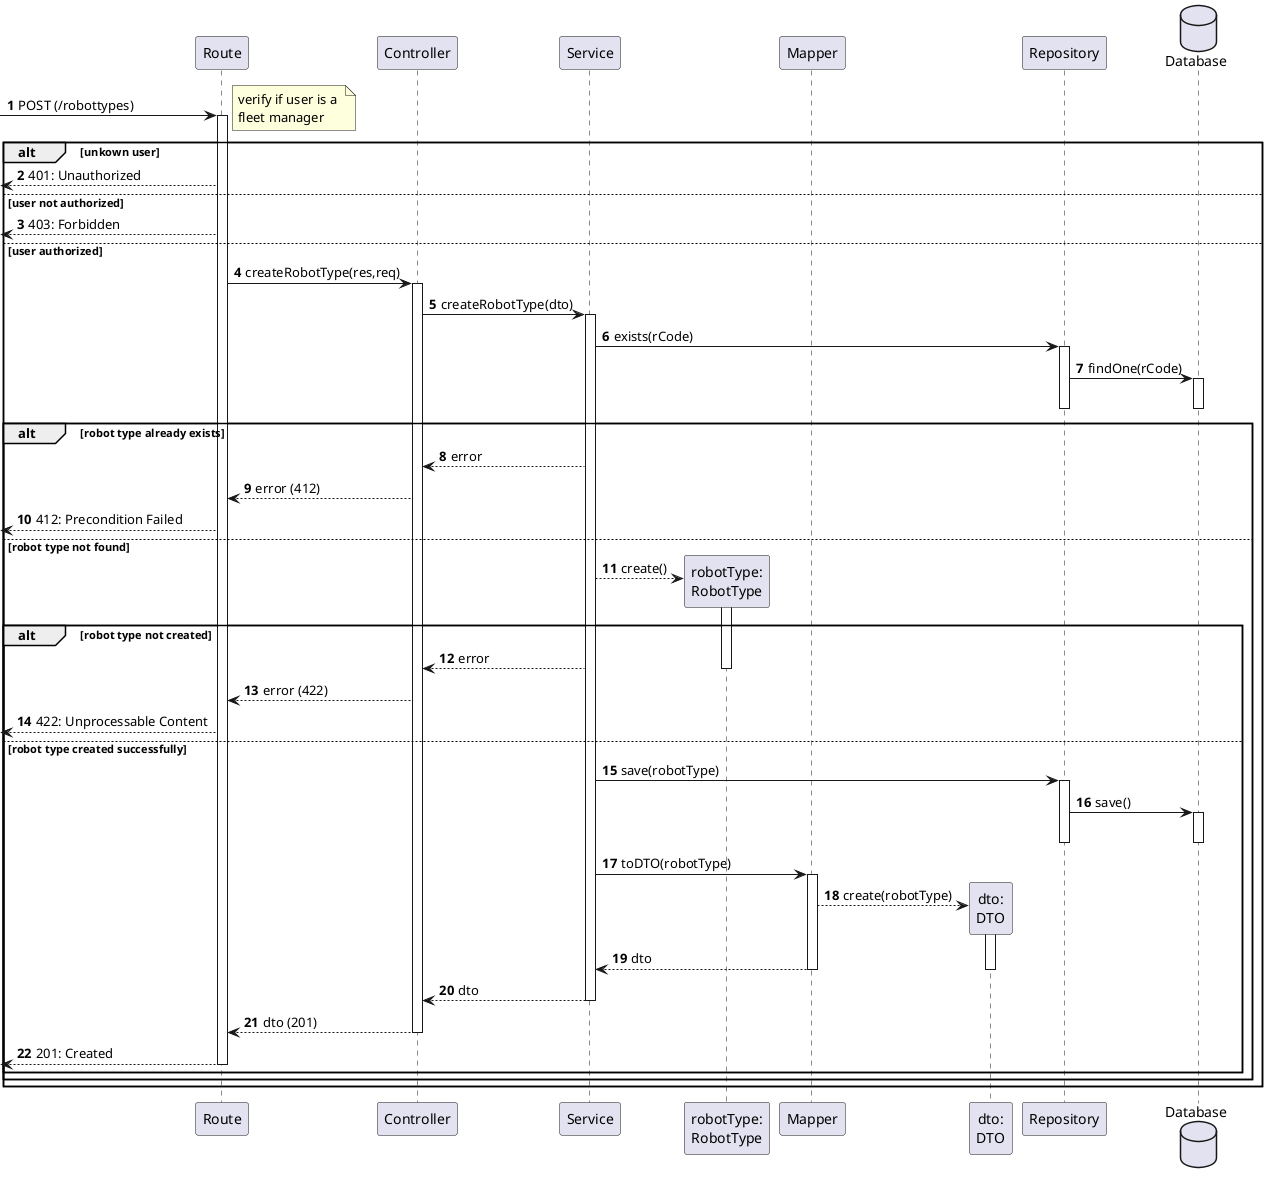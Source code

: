 @startuml
autonumber


participant "Route" as r
participant "Controller" as ctrl
participant "Service" as svc

participant "robotType:\nRobotType" as b
participant "Mapper" as map
participant "dto:\nDTO" as dto

participant "Repository" as repo
database "Database" as db


[->r: POST (/robottypes)

    activate r
        note right: verify if user is a \nfleet manager
        alt unkown user
            [<-- r : 401: Unauthorized
        else user not authorized
            [<-- r : 403: Forbidden
        else user authorized

        r -> ctrl : createRobotType(res,req)
            activate ctrl
                ctrl -> svc : createRobotType(dto)
                activate svc

                    svc -> repo: exists(rCode)
                    activate repo
                        repo -> db: findOne(rCode)
                        activate db
                        deactivate db
                    deactivate repo

                    alt robot type already exists
                    svc --> ctrl : error
                    ctrl --> r : error (412)
                        [<-- r : 412: Precondition Failed

                    else robot type not found


                    svc --> b **: create()
                    activate b

                    alt robot type not created
                        svc --> ctrl : error
                        deactivate b
                        ctrl --> r : error (422)
                        [<-- r : 422: Unprocessable Content
                    else robot type created successfully
                    svc -> repo : save(robotType)
                    activate repo
                        repo -> db : save()
                        activate db
                        deactivate db
                    deactivate repo

                    svc -> map : toDTO(robotType)
                    activate map
                        map --> dto **: create(robotType)
                        activate dto

                        map --> svc : dto
                        deactivate dto
                    deactivate map

                    svc --> ctrl : dto
                deactivate svc

                ctrl --> r : dto (201)
            deactivate ctrl
        [<-- r: 201: Created
    deactivate r
    end
end
end

@enduml
